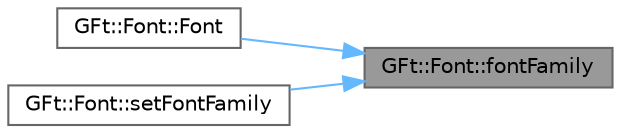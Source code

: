 digraph "GFt::Font::fontFamily"
{
 // LATEX_PDF_SIZE
  bgcolor="transparent";
  edge [fontname=Helvetica,fontsize=10,labelfontname=Helvetica,labelfontsize=10];
  node [fontname=Helvetica,fontsize=10,shape=box,height=0.2,width=0.4];
  rankdir="RL";
  Node1 [id="Node000001",label="GFt::Font::fontFamily",height=0.2,width=0.4,color="gray40", fillcolor="grey60", style="filled", fontcolor="black",tooltip="获取字体名称"];
  Node1 -> Node2 [id="edge1_Node000001_Node000002",dir="back",color="steelblue1",style="solid",tooltip=" "];
  Node2 [id="Node000002",label="GFt::Font::Font",height=0.2,width=0.4,color="grey40", fillcolor="white", style="filled",URL="$class_g_ft_1_1_font.html#a03bb299358698ed392975f921a8f4fcc",tooltip="构造函数"];
  Node1 -> Node3 [id="edge2_Node000001_Node000003",dir="back",color="steelblue1",style="solid",tooltip=" "];
  Node3 [id="Node000003",label="GFt::Font::setFontFamily",height=0.2,width=0.4,color="grey40", fillcolor="white", style="filled",URL="$class_g_ft_1_1_font.html#a3ce91e3284ca885157077fce6abb8520",tooltip="设置字体名称"];
}
